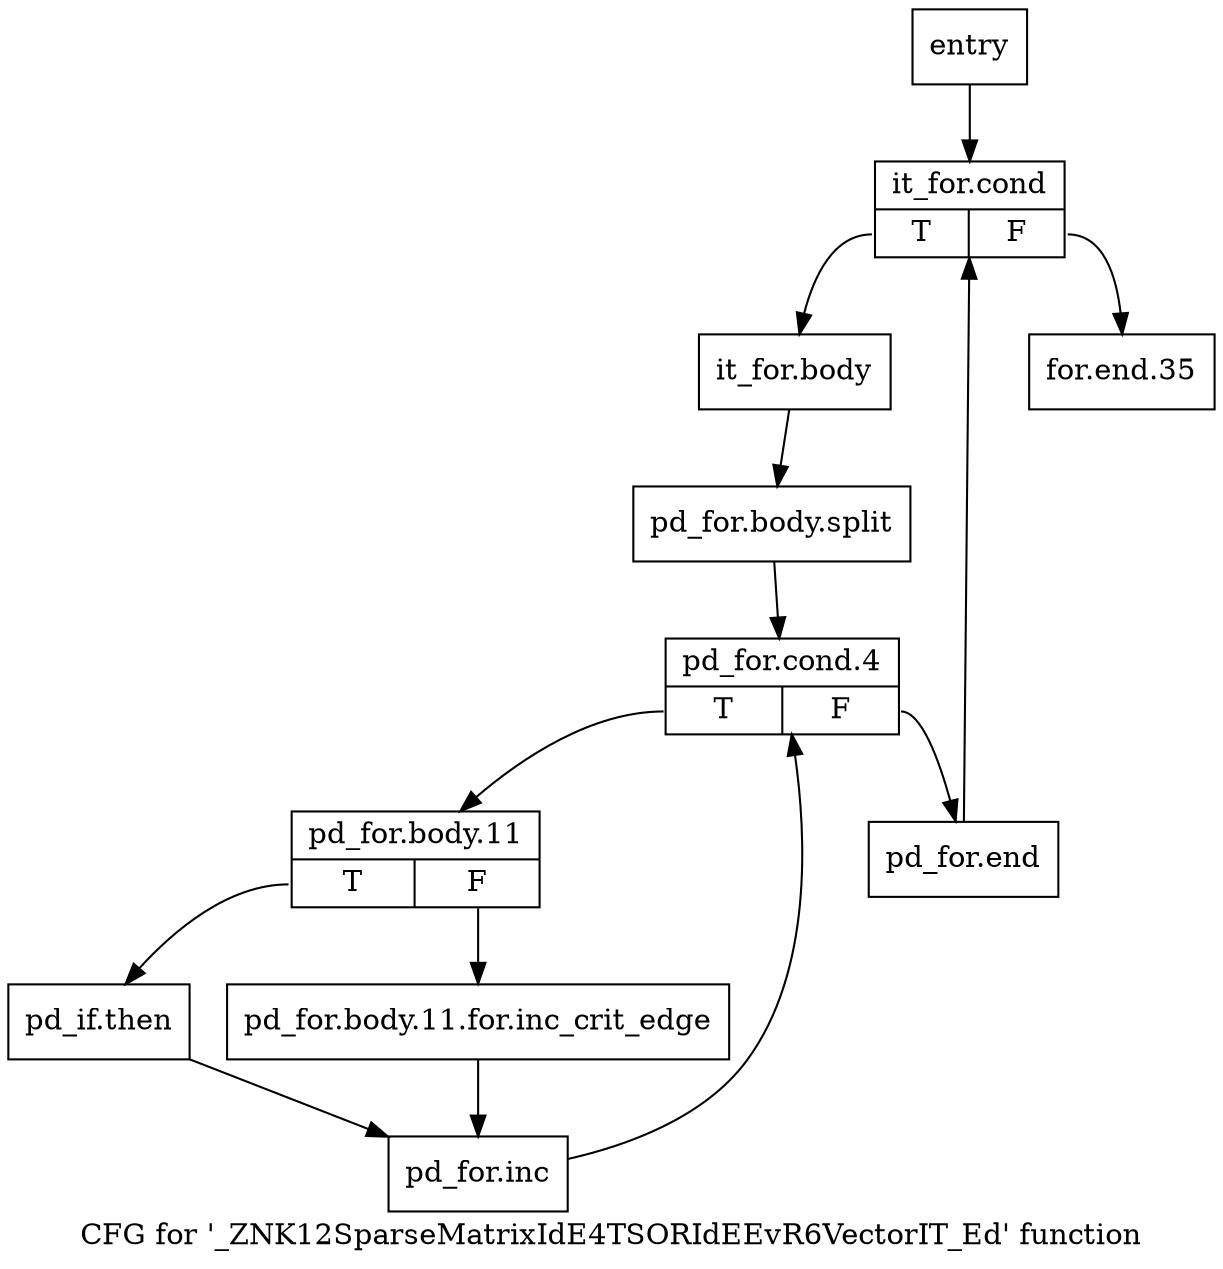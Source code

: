 digraph "CFG for '_ZNK12SparseMatrixIdE4TSORIdEEvR6VectorIT_Ed' function" {
	label="CFG for '_ZNK12SparseMatrixIdE4TSORIdEEvR6VectorIT_Ed' function";

	Node0x71a14c0 [shape=record,label="{entry}"];
	Node0x71a14c0 -> Node0x71a1510;
	Node0x71a1510 [shape=record,label="{it_for.cond|{<s0>T|<s1>F}}"];
	Node0x71a1510:s0 -> Node0x71a1560;
	Node0x71a1510:s1 -> Node0x71a1790;
	Node0x71a1560 [shape=record,label="{it_for.body}"];
	Node0x71a1560 -> Node0xb1b3b60;
	Node0xb1b3b60 [shape=record,label="{pd_for.body.split}"];
	Node0xb1b3b60 -> Node0x71a15b0;
	Node0x71a15b0 [shape=record,label="{pd_for.cond.4|{<s0>T|<s1>F}}"];
	Node0x71a15b0:s0 -> Node0x71a1600;
	Node0x71a15b0:s1 -> Node0x71a1740;
	Node0x71a1600 [shape=record,label="{pd_for.body.11|{<s0>T|<s1>F}}"];
	Node0x71a1600:s0 -> Node0x71a16a0;
	Node0x71a1600:s1 -> Node0x71a1650;
	Node0x71a1650 [shape=record,label="{pd_for.body.11.for.inc_crit_edge}"];
	Node0x71a1650 -> Node0x71a16f0;
	Node0x71a16a0 [shape=record,label="{pd_if.then}"];
	Node0x71a16a0 -> Node0x71a16f0;
	Node0x71a16f0 [shape=record,label="{pd_for.inc}"];
	Node0x71a16f0 -> Node0x71a15b0;
	Node0x71a1740 [shape=record,label="{pd_for.end}"];
	Node0x71a1740 -> Node0x71a1510;
	Node0x71a1790 [shape=record,label="{for.end.35}"];
}
